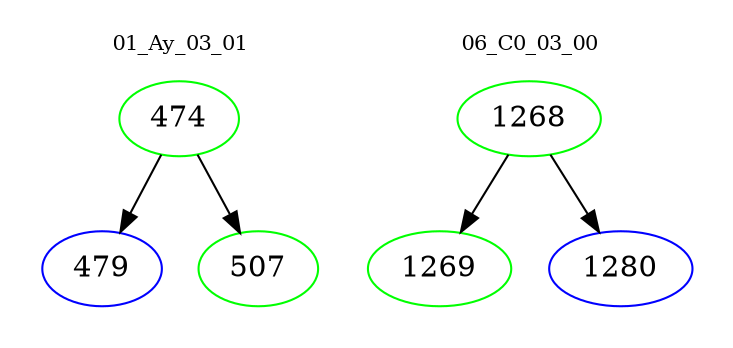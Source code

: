 digraph{
subgraph cluster_0 {
color = white
label = "01_Ay_03_01";
fontsize=10;
T0_474 [label="474", color="green"]
T0_474 -> T0_479 [color="black"]
T0_479 [label="479", color="blue"]
T0_474 -> T0_507 [color="black"]
T0_507 [label="507", color="green"]
}
subgraph cluster_1 {
color = white
label = "06_C0_03_00";
fontsize=10;
T1_1268 [label="1268", color="green"]
T1_1268 -> T1_1269 [color="black"]
T1_1269 [label="1269", color="green"]
T1_1268 -> T1_1280 [color="black"]
T1_1280 [label="1280", color="blue"]
}
}
